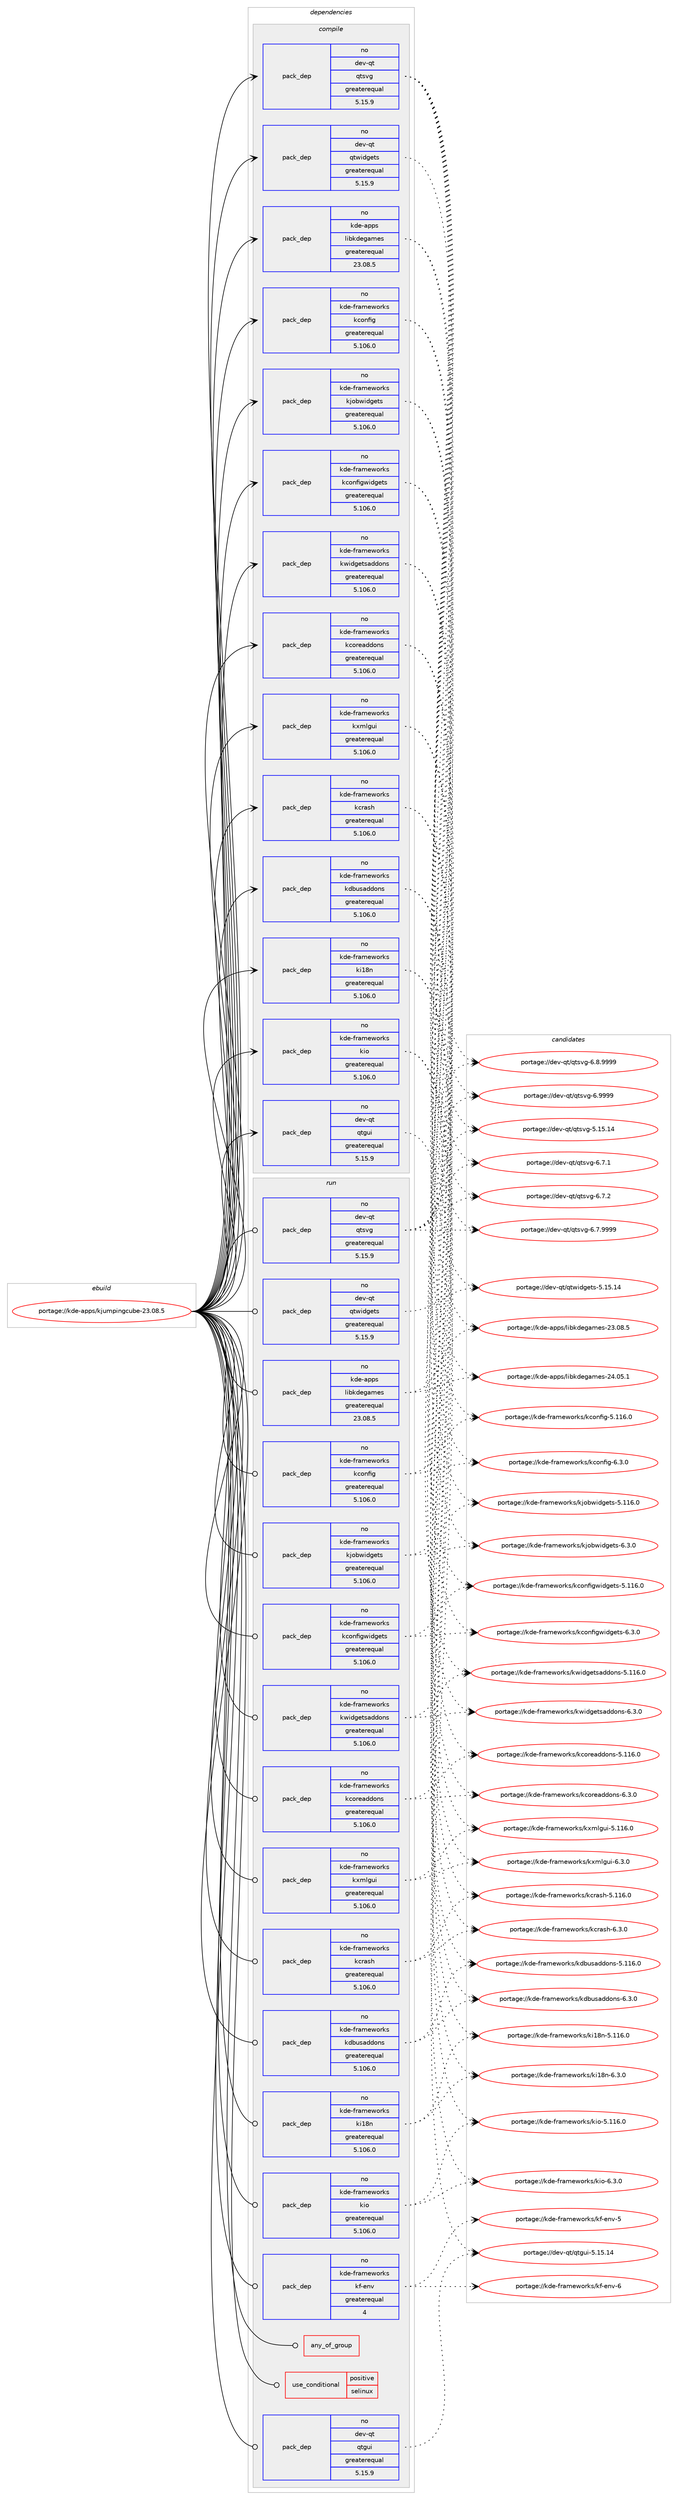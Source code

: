 digraph prolog {

# *************
# Graph options
# *************

newrank=true;
concentrate=true;
compound=true;
graph [rankdir=LR,fontname=Helvetica,fontsize=10,ranksep=1.5];#, ranksep=2.5, nodesep=0.2];
edge  [arrowhead=vee];
node  [fontname=Helvetica,fontsize=10];

# **********
# The ebuild
# **********

subgraph cluster_leftcol {
color=gray;
rank=same;
label=<<i>ebuild</i>>;
id [label="portage://kde-apps/kjumpingcube-23.08.5", color=red, width=4, href="../kde-apps/kjumpingcube-23.08.5.svg"];
}

# ****************
# The dependencies
# ****************

subgraph cluster_midcol {
color=gray;
label=<<i>dependencies</i>>;
subgraph cluster_compile {
fillcolor="#eeeeee";
style=filled;
label=<<i>compile</i>>;
# *** BEGIN UNKNOWN DEPENDENCY TYPE (TODO) ***
# id -> package_dependency(portage://kde-apps/kjumpingcube-23.08.5,install,no,dev-qt,qtcore,none,[,,],[slot(5)],[])
# *** END UNKNOWN DEPENDENCY TYPE (TODO) ***

subgraph pack61764 {
dependency129326 [label=<<TABLE BORDER="0" CELLBORDER="1" CELLSPACING="0" CELLPADDING="4" WIDTH="220"><TR><TD ROWSPAN="6" CELLPADDING="30">pack_dep</TD></TR><TR><TD WIDTH="110">no</TD></TR><TR><TD>dev-qt</TD></TR><TR><TD>qtgui</TD></TR><TR><TD>greaterequal</TD></TR><TR><TD>5.15.9</TD></TR></TABLE>>, shape=none, color=blue];
}
id:e -> dependency129326:w [weight=20,style="solid",arrowhead="vee"];
subgraph pack61765 {
dependency129327 [label=<<TABLE BORDER="0" CELLBORDER="1" CELLSPACING="0" CELLPADDING="4" WIDTH="220"><TR><TD ROWSPAN="6" CELLPADDING="30">pack_dep</TD></TR><TR><TD WIDTH="110">no</TD></TR><TR><TD>dev-qt</TD></TR><TR><TD>qtsvg</TD></TR><TR><TD>greaterequal</TD></TR><TR><TD>5.15.9</TD></TR></TABLE>>, shape=none, color=blue];
}
id:e -> dependency129327:w [weight=20,style="solid",arrowhead="vee"];
subgraph pack61766 {
dependency129328 [label=<<TABLE BORDER="0" CELLBORDER="1" CELLSPACING="0" CELLPADDING="4" WIDTH="220"><TR><TD ROWSPAN="6" CELLPADDING="30">pack_dep</TD></TR><TR><TD WIDTH="110">no</TD></TR><TR><TD>dev-qt</TD></TR><TR><TD>qtwidgets</TD></TR><TR><TD>greaterequal</TD></TR><TR><TD>5.15.9</TD></TR></TABLE>>, shape=none, color=blue];
}
id:e -> dependency129328:w [weight=20,style="solid",arrowhead="vee"];
subgraph pack61767 {
dependency129329 [label=<<TABLE BORDER="0" CELLBORDER="1" CELLSPACING="0" CELLPADDING="4" WIDTH="220"><TR><TD ROWSPAN="6" CELLPADDING="30">pack_dep</TD></TR><TR><TD WIDTH="110">no</TD></TR><TR><TD>kde-apps</TD></TR><TR><TD>libkdegames</TD></TR><TR><TD>greaterequal</TD></TR><TR><TD>23.08.5</TD></TR></TABLE>>, shape=none, color=blue];
}
id:e -> dependency129329:w [weight=20,style="solid",arrowhead="vee"];
subgraph pack61768 {
dependency129330 [label=<<TABLE BORDER="0" CELLBORDER="1" CELLSPACING="0" CELLPADDING="4" WIDTH="220"><TR><TD ROWSPAN="6" CELLPADDING="30">pack_dep</TD></TR><TR><TD WIDTH="110">no</TD></TR><TR><TD>kde-frameworks</TD></TR><TR><TD>kconfig</TD></TR><TR><TD>greaterequal</TD></TR><TR><TD>5.106.0</TD></TR></TABLE>>, shape=none, color=blue];
}
id:e -> dependency129330:w [weight=20,style="solid",arrowhead="vee"];
subgraph pack61769 {
dependency129331 [label=<<TABLE BORDER="0" CELLBORDER="1" CELLSPACING="0" CELLPADDING="4" WIDTH="220"><TR><TD ROWSPAN="6" CELLPADDING="30">pack_dep</TD></TR><TR><TD WIDTH="110">no</TD></TR><TR><TD>kde-frameworks</TD></TR><TR><TD>kconfigwidgets</TD></TR><TR><TD>greaterequal</TD></TR><TR><TD>5.106.0</TD></TR></TABLE>>, shape=none, color=blue];
}
id:e -> dependency129331:w [weight=20,style="solid",arrowhead="vee"];
subgraph pack61770 {
dependency129332 [label=<<TABLE BORDER="0" CELLBORDER="1" CELLSPACING="0" CELLPADDING="4" WIDTH="220"><TR><TD ROWSPAN="6" CELLPADDING="30">pack_dep</TD></TR><TR><TD WIDTH="110">no</TD></TR><TR><TD>kde-frameworks</TD></TR><TR><TD>kcoreaddons</TD></TR><TR><TD>greaterequal</TD></TR><TR><TD>5.106.0</TD></TR></TABLE>>, shape=none, color=blue];
}
id:e -> dependency129332:w [weight=20,style="solid",arrowhead="vee"];
subgraph pack61771 {
dependency129333 [label=<<TABLE BORDER="0" CELLBORDER="1" CELLSPACING="0" CELLPADDING="4" WIDTH="220"><TR><TD ROWSPAN="6" CELLPADDING="30">pack_dep</TD></TR><TR><TD WIDTH="110">no</TD></TR><TR><TD>kde-frameworks</TD></TR><TR><TD>kcrash</TD></TR><TR><TD>greaterequal</TD></TR><TR><TD>5.106.0</TD></TR></TABLE>>, shape=none, color=blue];
}
id:e -> dependency129333:w [weight=20,style="solid",arrowhead="vee"];
subgraph pack61772 {
dependency129334 [label=<<TABLE BORDER="0" CELLBORDER="1" CELLSPACING="0" CELLPADDING="4" WIDTH="220"><TR><TD ROWSPAN="6" CELLPADDING="30">pack_dep</TD></TR><TR><TD WIDTH="110">no</TD></TR><TR><TD>kde-frameworks</TD></TR><TR><TD>kdbusaddons</TD></TR><TR><TD>greaterequal</TD></TR><TR><TD>5.106.0</TD></TR></TABLE>>, shape=none, color=blue];
}
id:e -> dependency129334:w [weight=20,style="solid",arrowhead="vee"];
subgraph pack61773 {
dependency129335 [label=<<TABLE BORDER="0" CELLBORDER="1" CELLSPACING="0" CELLPADDING="4" WIDTH="220"><TR><TD ROWSPAN="6" CELLPADDING="30">pack_dep</TD></TR><TR><TD WIDTH="110">no</TD></TR><TR><TD>kde-frameworks</TD></TR><TR><TD>ki18n</TD></TR><TR><TD>greaterequal</TD></TR><TR><TD>5.106.0</TD></TR></TABLE>>, shape=none, color=blue];
}
id:e -> dependency129335:w [weight=20,style="solid",arrowhead="vee"];
subgraph pack61774 {
dependency129336 [label=<<TABLE BORDER="0" CELLBORDER="1" CELLSPACING="0" CELLPADDING="4" WIDTH="220"><TR><TD ROWSPAN="6" CELLPADDING="30">pack_dep</TD></TR><TR><TD WIDTH="110">no</TD></TR><TR><TD>kde-frameworks</TD></TR><TR><TD>kio</TD></TR><TR><TD>greaterequal</TD></TR><TR><TD>5.106.0</TD></TR></TABLE>>, shape=none, color=blue];
}
id:e -> dependency129336:w [weight=20,style="solid",arrowhead="vee"];
subgraph pack61775 {
dependency129337 [label=<<TABLE BORDER="0" CELLBORDER="1" CELLSPACING="0" CELLPADDING="4" WIDTH="220"><TR><TD ROWSPAN="6" CELLPADDING="30">pack_dep</TD></TR><TR><TD WIDTH="110">no</TD></TR><TR><TD>kde-frameworks</TD></TR><TR><TD>kjobwidgets</TD></TR><TR><TD>greaterequal</TD></TR><TR><TD>5.106.0</TD></TR></TABLE>>, shape=none, color=blue];
}
id:e -> dependency129337:w [weight=20,style="solid",arrowhead="vee"];
subgraph pack61776 {
dependency129338 [label=<<TABLE BORDER="0" CELLBORDER="1" CELLSPACING="0" CELLPADDING="4" WIDTH="220"><TR><TD ROWSPAN="6" CELLPADDING="30">pack_dep</TD></TR><TR><TD WIDTH="110">no</TD></TR><TR><TD>kde-frameworks</TD></TR><TR><TD>kwidgetsaddons</TD></TR><TR><TD>greaterequal</TD></TR><TR><TD>5.106.0</TD></TR></TABLE>>, shape=none, color=blue];
}
id:e -> dependency129338:w [weight=20,style="solid",arrowhead="vee"];
subgraph pack61777 {
dependency129339 [label=<<TABLE BORDER="0" CELLBORDER="1" CELLSPACING="0" CELLPADDING="4" WIDTH="220"><TR><TD ROWSPAN="6" CELLPADDING="30">pack_dep</TD></TR><TR><TD WIDTH="110">no</TD></TR><TR><TD>kde-frameworks</TD></TR><TR><TD>kxmlgui</TD></TR><TR><TD>greaterequal</TD></TR><TR><TD>5.106.0</TD></TR></TABLE>>, shape=none, color=blue];
}
id:e -> dependency129339:w [weight=20,style="solid",arrowhead="vee"];
}
subgraph cluster_compileandrun {
fillcolor="#eeeeee";
style=filled;
label=<<i>compile and run</i>>;
}
subgraph cluster_run {
fillcolor="#eeeeee";
style=filled;
label=<<i>run</i>>;
subgraph any1642 {
dependency129340 [label=<<TABLE BORDER="0" CELLBORDER="1" CELLSPACING="0" CELLPADDING="4"><TR><TD CELLPADDING="10">any_of_group</TD></TR></TABLE>>, shape=none, color=red];# *** BEGIN UNKNOWN DEPENDENCY TYPE (TODO) ***
# dependency129340 -> package_dependency(portage://kde-apps/kjumpingcube-23.08.5,run,no,kde-frameworks,breeze-icons,none,[,,],any_different_slot,[])
# *** END UNKNOWN DEPENDENCY TYPE (TODO) ***

# *** BEGIN UNKNOWN DEPENDENCY TYPE (TODO) ***
# dependency129340 -> package_dependency(portage://kde-apps/kjumpingcube-23.08.5,run,no,kde-frameworks,oxygen-icons,none,[,,],any_different_slot,[])
# *** END UNKNOWN DEPENDENCY TYPE (TODO) ***

}
id:e -> dependency129340:w [weight=20,style="solid",arrowhead="odot"];
subgraph cond65768 {
dependency129341 [label=<<TABLE BORDER="0" CELLBORDER="1" CELLSPACING="0" CELLPADDING="4"><TR><TD ROWSPAN="3" CELLPADDING="10">use_conditional</TD></TR><TR><TD>positive</TD></TR><TR><TD>selinux</TD></TR></TABLE>>, shape=none, color=red];
# *** BEGIN UNKNOWN DEPENDENCY TYPE (TODO) ***
# dependency129341 -> package_dependency(portage://kde-apps/kjumpingcube-23.08.5,run,no,sec-policy,selinux-games,none,[,,],[],[])
# *** END UNKNOWN DEPENDENCY TYPE (TODO) ***

}
id:e -> dependency129341:w [weight=20,style="solid",arrowhead="odot"];
# *** BEGIN UNKNOWN DEPENDENCY TYPE (TODO) ***
# id -> package_dependency(portage://kde-apps/kjumpingcube-23.08.5,run,no,dev-qt,qtcore,none,[,,],[slot(5)],[])
# *** END UNKNOWN DEPENDENCY TYPE (TODO) ***

subgraph pack61778 {
dependency129342 [label=<<TABLE BORDER="0" CELLBORDER="1" CELLSPACING="0" CELLPADDING="4" WIDTH="220"><TR><TD ROWSPAN="6" CELLPADDING="30">pack_dep</TD></TR><TR><TD WIDTH="110">no</TD></TR><TR><TD>dev-qt</TD></TR><TR><TD>qtgui</TD></TR><TR><TD>greaterequal</TD></TR><TR><TD>5.15.9</TD></TR></TABLE>>, shape=none, color=blue];
}
id:e -> dependency129342:w [weight=20,style="solid",arrowhead="odot"];
subgraph pack61779 {
dependency129343 [label=<<TABLE BORDER="0" CELLBORDER="1" CELLSPACING="0" CELLPADDING="4" WIDTH="220"><TR><TD ROWSPAN="6" CELLPADDING="30">pack_dep</TD></TR><TR><TD WIDTH="110">no</TD></TR><TR><TD>dev-qt</TD></TR><TR><TD>qtsvg</TD></TR><TR><TD>greaterequal</TD></TR><TR><TD>5.15.9</TD></TR></TABLE>>, shape=none, color=blue];
}
id:e -> dependency129343:w [weight=20,style="solid",arrowhead="odot"];
subgraph pack61780 {
dependency129344 [label=<<TABLE BORDER="0" CELLBORDER="1" CELLSPACING="0" CELLPADDING="4" WIDTH="220"><TR><TD ROWSPAN="6" CELLPADDING="30">pack_dep</TD></TR><TR><TD WIDTH="110">no</TD></TR><TR><TD>dev-qt</TD></TR><TR><TD>qtwidgets</TD></TR><TR><TD>greaterequal</TD></TR><TR><TD>5.15.9</TD></TR></TABLE>>, shape=none, color=blue];
}
id:e -> dependency129344:w [weight=20,style="solid",arrowhead="odot"];
subgraph pack61781 {
dependency129345 [label=<<TABLE BORDER="0" CELLBORDER="1" CELLSPACING="0" CELLPADDING="4" WIDTH="220"><TR><TD ROWSPAN="6" CELLPADDING="30">pack_dep</TD></TR><TR><TD WIDTH="110">no</TD></TR><TR><TD>kde-apps</TD></TR><TR><TD>libkdegames</TD></TR><TR><TD>greaterequal</TD></TR><TR><TD>23.08.5</TD></TR></TABLE>>, shape=none, color=blue];
}
id:e -> dependency129345:w [weight=20,style="solid",arrowhead="odot"];
subgraph pack61782 {
dependency129346 [label=<<TABLE BORDER="0" CELLBORDER="1" CELLSPACING="0" CELLPADDING="4" WIDTH="220"><TR><TD ROWSPAN="6" CELLPADDING="30">pack_dep</TD></TR><TR><TD WIDTH="110">no</TD></TR><TR><TD>kde-frameworks</TD></TR><TR><TD>kconfig</TD></TR><TR><TD>greaterequal</TD></TR><TR><TD>5.106.0</TD></TR></TABLE>>, shape=none, color=blue];
}
id:e -> dependency129346:w [weight=20,style="solid",arrowhead="odot"];
subgraph pack61783 {
dependency129347 [label=<<TABLE BORDER="0" CELLBORDER="1" CELLSPACING="0" CELLPADDING="4" WIDTH="220"><TR><TD ROWSPAN="6" CELLPADDING="30">pack_dep</TD></TR><TR><TD WIDTH="110">no</TD></TR><TR><TD>kde-frameworks</TD></TR><TR><TD>kconfigwidgets</TD></TR><TR><TD>greaterequal</TD></TR><TR><TD>5.106.0</TD></TR></TABLE>>, shape=none, color=blue];
}
id:e -> dependency129347:w [weight=20,style="solid",arrowhead="odot"];
subgraph pack61784 {
dependency129348 [label=<<TABLE BORDER="0" CELLBORDER="1" CELLSPACING="0" CELLPADDING="4" WIDTH="220"><TR><TD ROWSPAN="6" CELLPADDING="30">pack_dep</TD></TR><TR><TD WIDTH="110">no</TD></TR><TR><TD>kde-frameworks</TD></TR><TR><TD>kcoreaddons</TD></TR><TR><TD>greaterequal</TD></TR><TR><TD>5.106.0</TD></TR></TABLE>>, shape=none, color=blue];
}
id:e -> dependency129348:w [weight=20,style="solid",arrowhead="odot"];
subgraph pack61785 {
dependency129349 [label=<<TABLE BORDER="0" CELLBORDER="1" CELLSPACING="0" CELLPADDING="4" WIDTH="220"><TR><TD ROWSPAN="6" CELLPADDING="30">pack_dep</TD></TR><TR><TD WIDTH="110">no</TD></TR><TR><TD>kde-frameworks</TD></TR><TR><TD>kcrash</TD></TR><TR><TD>greaterequal</TD></TR><TR><TD>5.106.0</TD></TR></TABLE>>, shape=none, color=blue];
}
id:e -> dependency129349:w [weight=20,style="solid",arrowhead="odot"];
subgraph pack61786 {
dependency129350 [label=<<TABLE BORDER="0" CELLBORDER="1" CELLSPACING="0" CELLPADDING="4" WIDTH="220"><TR><TD ROWSPAN="6" CELLPADDING="30">pack_dep</TD></TR><TR><TD WIDTH="110">no</TD></TR><TR><TD>kde-frameworks</TD></TR><TR><TD>kdbusaddons</TD></TR><TR><TD>greaterequal</TD></TR><TR><TD>5.106.0</TD></TR></TABLE>>, shape=none, color=blue];
}
id:e -> dependency129350:w [weight=20,style="solid",arrowhead="odot"];
subgraph pack61787 {
dependency129351 [label=<<TABLE BORDER="0" CELLBORDER="1" CELLSPACING="0" CELLPADDING="4" WIDTH="220"><TR><TD ROWSPAN="6" CELLPADDING="30">pack_dep</TD></TR><TR><TD WIDTH="110">no</TD></TR><TR><TD>kde-frameworks</TD></TR><TR><TD>kf-env</TD></TR><TR><TD>greaterequal</TD></TR><TR><TD>4</TD></TR></TABLE>>, shape=none, color=blue];
}
id:e -> dependency129351:w [weight=20,style="solid",arrowhead="odot"];
subgraph pack61788 {
dependency129352 [label=<<TABLE BORDER="0" CELLBORDER="1" CELLSPACING="0" CELLPADDING="4" WIDTH="220"><TR><TD ROWSPAN="6" CELLPADDING="30">pack_dep</TD></TR><TR><TD WIDTH="110">no</TD></TR><TR><TD>kde-frameworks</TD></TR><TR><TD>ki18n</TD></TR><TR><TD>greaterequal</TD></TR><TR><TD>5.106.0</TD></TR></TABLE>>, shape=none, color=blue];
}
id:e -> dependency129352:w [weight=20,style="solid",arrowhead="odot"];
subgraph pack61789 {
dependency129353 [label=<<TABLE BORDER="0" CELLBORDER="1" CELLSPACING="0" CELLPADDING="4" WIDTH="220"><TR><TD ROWSPAN="6" CELLPADDING="30">pack_dep</TD></TR><TR><TD WIDTH="110">no</TD></TR><TR><TD>kde-frameworks</TD></TR><TR><TD>kio</TD></TR><TR><TD>greaterequal</TD></TR><TR><TD>5.106.0</TD></TR></TABLE>>, shape=none, color=blue];
}
id:e -> dependency129353:w [weight=20,style="solid",arrowhead="odot"];
subgraph pack61790 {
dependency129354 [label=<<TABLE BORDER="0" CELLBORDER="1" CELLSPACING="0" CELLPADDING="4" WIDTH="220"><TR><TD ROWSPAN="6" CELLPADDING="30">pack_dep</TD></TR><TR><TD WIDTH="110">no</TD></TR><TR><TD>kde-frameworks</TD></TR><TR><TD>kjobwidgets</TD></TR><TR><TD>greaterequal</TD></TR><TR><TD>5.106.0</TD></TR></TABLE>>, shape=none, color=blue];
}
id:e -> dependency129354:w [weight=20,style="solid",arrowhead="odot"];
subgraph pack61791 {
dependency129355 [label=<<TABLE BORDER="0" CELLBORDER="1" CELLSPACING="0" CELLPADDING="4" WIDTH="220"><TR><TD ROWSPAN="6" CELLPADDING="30">pack_dep</TD></TR><TR><TD WIDTH="110">no</TD></TR><TR><TD>kde-frameworks</TD></TR><TR><TD>kwidgetsaddons</TD></TR><TR><TD>greaterequal</TD></TR><TR><TD>5.106.0</TD></TR></TABLE>>, shape=none, color=blue];
}
id:e -> dependency129355:w [weight=20,style="solid",arrowhead="odot"];
subgraph pack61792 {
dependency129356 [label=<<TABLE BORDER="0" CELLBORDER="1" CELLSPACING="0" CELLPADDING="4" WIDTH="220"><TR><TD ROWSPAN="6" CELLPADDING="30">pack_dep</TD></TR><TR><TD WIDTH="110">no</TD></TR><TR><TD>kde-frameworks</TD></TR><TR><TD>kxmlgui</TD></TR><TR><TD>greaterequal</TD></TR><TR><TD>5.106.0</TD></TR></TABLE>>, shape=none, color=blue];
}
id:e -> dependency129356:w [weight=20,style="solid",arrowhead="odot"];
}
}

# **************
# The candidates
# **************

subgraph cluster_choices {
rank=same;
color=gray;
label=<<i>candidates</i>>;

subgraph choice61764 {
color=black;
nodesep=1;
choice10010111845113116471131161031171054553464953464952 [label="portage://dev-qt/qtgui-5.15.14", color=red, width=4,href="../dev-qt/qtgui-5.15.14.svg"];
dependency129326:e -> choice10010111845113116471131161031171054553464953464952:w [style=dotted,weight="100"];
}
subgraph choice61765 {
color=black;
nodesep=1;
choice10010111845113116471131161151181034553464953464952 [label="portage://dev-qt/qtsvg-5.15.14", color=red, width=4,href="../dev-qt/qtsvg-5.15.14.svg"];
choice1001011184511311647113116115118103455446554649 [label="portage://dev-qt/qtsvg-6.7.1", color=red, width=4,href="../dev-qt/qtsvg-6.7.1.svg"];
choice1001011184511311647113116115118103455446554650 [label="portage://dev-qt/qtsvg-6.7.2", color=red, width=4,href="../dev-qt/qtsvg-6.7.2.svg"];
choice1001011184511311647113116115118103455446554657575757 [label="portage://dev-qt/qtsvg-6.7.9999", color=red, width=4,href="../dev-qt/qtsvg-6.7.9999.svg"];
choice1001011184511311647113116115118103455446564657575757 [label="portage://dev-qt/qtsvg-6.8.9999", color=red, width=4,href="../dev-qt/qtsvg-6.8.9999.svg"];
choice100101118451131164711311611511810345544657575757 [label="portage://dev-qt/qtsvg-6.9999", color=red, width=4,href="../dev-qt/qtsvg-6.9999.svg"];
dependency129327:e -> choice10010111845113116471131161151181034553464953464952:w [style=dotted,weight="100"];
dependency129327:e -> choice1001011184511311647113116115118103455446554649:w [style=dotted,weight="100"];
dependency129327:e -> choice1001011184511311647113116115118103455446554650:w [style=dotted,weight="100"];
dependency129327:e -> choice1001011184511311647113116115118103455446554657575757:w [style=dotted,weight="100"];
dependency129327:e -> choice1001011184511311647113116115118103455446564657575757:w [style=dotted,weight="100"];
dependency129327:e -> choice100101118451131164711311611511810345544657575757:w [style=dotted,weight="100"];
}
subgraph choice61766 {
color=black;
nodesep=1;
choice10010111845113116471131161191051001031011161154553464953464952 [label="portage://dev-qt/qtwidgets-5.15.14", color=red, width=4,href="../dev-qt/qtwidgets-5.15.14.svg"];
dependency129328:e -> choice10010111845113116471131161191051001031011161154553464953464952:w [style=dotted,weight="100"];
}
subgraph choice61767 {
color=black;
nodesep=1;
choice10710010145971121121154710810598107100101103971091011154550514648564653 [label="portage://kde-apps/libkdegames-23.08.5", color=red, width=4,href="../kde-apps/libkdegames-23.08.5.svg"];
choice10710010145971121121154710810598107100101103971091011154550524648534649 [label="portage://kde-apps/libkdegames-24.05.1", color=red, width=4,href="../kde-apps/libkdegames-24.05.1.svg"];
dependency129329:e -> choice10710010145971121121154710810598107100101103971091011154550514648564653:w [style=dotted,weight="100"];
dependency129329:e -> choice10710010145971121121154710810598107100101103971091011154550524648534649:w [style=dotted,weight="100"];
}
subgraph choice61768 {
color=black;
nodesep=1;
choice107100101451021149710910111911111410711547107991111101021051034553464949544648 [label="portage://kde-frameworks/kconfig-5.116.0", color=red, width=4,href="../kde-frameworks/kconfig-5.116.0.svg"];
choice10710010145102114971091011191111141071154710799111110102105103455446514648 [label="portage://kde-frameworks/kconfig-6.3.0", color=red, width=4,href="../kde-frameworks/kconfig-6.3.0.svg"];
dependency129330:e -> choice107100101451021149710910111911111410711547107991111101021051034553464949544648:w [style=dotted,weight="100"];
dependency129330:e -> choice10710010145102114971091011191111141071154710799111110102105103455446514648:w [style=dotted,weight="100"];
}
subgraph choice61769 {
color=black;
nodesep=1;
choice107100101451021149710910111911111410711547107991111101021051031191051001031011161154553464949544648 [label="portage://kde-frameworks/kconfigwidgets-5.116.0", color=red, width=4,href="../kde-frameworks/kconfigwidgets-5.116.0.svg"];
choice10710010145102114971091011191111141071154710799111110102105103119105100103101116115455446514648 [label="portage://kde-frameworks/kconfigwidgets-6.3.0", color=red, width=4,href="../kde-frameworks/kconfigwidgets-6.3.0.svg"];
dependency129331:e -> choice107100101451021149710910111911111410711547107991111101021051031191051001031011161154553464949544648:w [style=dotted,weight="100"];
dependency129331:e -> choice10710010145102114971091011191111141071154710799111110102105103119105100103101116115455446514648:w [style=dotted,weight="100"];
}
subgraph choice61770 {
color=black;
nodesep=1;
choice10710010145102114971091011191111141071154710799111114101971001001111101154553464949544648 [label="portage://kde-frameworks/kcoreaddons-5.116.0", color=red, width=4,href="../kde-frameworks/kcoreaddons-5.116.0.svg"];
choice1071001014510211497109101119111114107115471079911111410197100100111110115455446514648 [label="portage://kde-frameworks/kcoreaddons-6.3.0", color=red, width=4,href="../kde-frameworks/kcoreaddons-6.3.0.svg"];
dependency129332:e -> choice10710010145102114971091011191111141071154710799111114101971001001111101154553464949544648:w [style=dotted,weight="100"];
dependency129332:e -> choice1071001014510211497109101119111114107115471079911111410197100100111110115455446514648:w [style=dotted,weight="100"];
}
subgraph choice61771 {
color=black;
nodesep=1;
choice10710010145102114971091011191111141071154710799114971151044553464949544648 [label="portage://kde-frameworks/kcrash-5.116.0", color=red, width=4,href="../kde-frameworks/kcrash-5.116.0.svg"];
choice1071001014510211497109101119111114107115471079911497115104455446514648 [label="portage://kde-frameworks/kcrash-6.3.0", color=red, width=4,href="../kde-frameworks/kcrash-6.3.0.svg"];
dependency129333:e -> choice10710010145102114971091011191111141071154710799114971151044553464949544648:w [style=dotted,weight="100"];
dependency129333:e -> choice1071001014510211497109101119111114107115471079911497115104455446514648:w [style=dotted,weight="100"];
}
subgraph choice61772 {
color=black;
nodesep=1;
choice10710010145102114971091011191111141071154710710098117115971001001111101154553464949544648 [label="portage://kde-frameworks/kdbusaddons-5.116.0", color=red, width=4,href="../kde-frameworks/kdbusaddons-5.116.0.svg"];
choice1071001014510211497109101119111114107115471071009811711597100100111110115455446514648 [label="portage://kde-frameworks/kdbusaddons-6.3.0", color=red, width=4,href="../kde-frameworks/kdbusaddons-6.3.0.svg"];
dependency129334:e -> choice10710010145102114971091011191111141071154710710098117115971001001111101154553464949544648:w [style=dotted,weight="100"];
dependency129334:e -> choice1071001014510211497109101119111114107115471071009811711597100100111110115455446514648:w [style=dotted,weight="100"];
}
subgraph choice61773 {
color=black;
nodesep=1;
choice10710010145102114971091011191111141071154710710549561104553464949544648 [label="portage://kde-frameworks/ki18n-5.116.0", color=red, width=4,href="../kde-frameworks/ki18n-5.116.0.svg"];
choice1071001014510211497109101119111114107115471071054956110455446514648 [label="portage://kde-frameworks/ki18n-6.3.0", color=red, width=4,href="../kde-frameworks/ki18n-6.3.0.svg"];
dependency129335:e -> choice10710010145102114971091011191111141071154710710549561104553464949544648:w [style=dotted,weight="100"];
dependency129335:e -> choice1071001014510211497109101119111114107115471071054956110455446514648:w [style=dotted,weight="100"];
}
subgraph choice61774 {
color=black;
nodesep=1;
choice1071001014510211497109101119111114107115471071051114553464949544648 [label="portage://kde-frameworks/kio-5.116.0", color=red, width=4,href="../kde-frameworks/kio-5.116.0.svg"];
choice107100101451021149710910111911111410711547107105111455446514648 [label="portage://kde-frameworks/kio-6.3.0", color=red, width=4,href="../kde-frameworks/kio-6.3.0.svg"];
dependency129336:e -> choice1071001014510211497109101119111114107115471071051114553464949544648:w [style=dotted,weight="100"];
dependency129336:e -> choice107100101451021149710910111911111410711547107105111455446514648:w [style=dotted,weight="100"];
}
subgraph choice61775 {
color=black;
nodesep=1;
choice107100101451021149710910111911111410711547107106111981191051001031011161154553464949544648 [label="portage://kde-frameworks/kjobwidgets-5.116.0", color=red, width=4,href="../kde-frameworks/kjobwidgets-5.116.0.svg"];
choice10710010145102114971091011191111141071154710710611198119105100103101116115455446514648 [label="portage://kde-frameworks/kjobwidgets-6.3.0", color=red, width=4,href="../kde-frameworks/kjobwidgets-6.3.0.svg"];
dependency129337:e -> choice107100101451021149710910111911111410711547107106111981191051001031011161154553464949544648:w [style=dotted,weight="100"];
dependency129337:e -> choice10710010145102114971091011191111141071154710710611198119105100103101116115455446514648:w [style=dotted,weight="100"];
}
subgraph choice61776 {
color=black;
nodesep=1;
choice107100101451021149710910111911111410711547107119105100103101116115971001001111101154553464949544648 [label="portage://kde-frameworks/kwidgetsaddons-5.116.0", color=red, width=4,href="../kde-frameworks/kwidgetsaddons-5.116.0.svg"];
choice10710010145102114971091011191111141071154710711910510010310111611597100100111110115455446514648 [label="portage://kde-frameworks/kwidgetsaddons-6.3.0", color=red, width=4,href="../kde-frameworks/kwidgetsaddons-6.3.0.svg"];
dependency129338:e -> choice107100101451021149710910111911111410711547107119105100103101116115971001001111101154553464949544648:w [style=dotted,weight="100"];
dependency129338:e -> choice10710010145102114971091011191111141071154710711910510010310111611597100100111110115455446514648:w [style=dotted,weight="100"];
}
subgraph choice61777 {
color=black;
nodesep=1;
choice1071001014510211497109101119111114107115471071201091081031171054553464949544648 [label="portage://kde-frameworks/kxmlgui-5.116.0", color=red, width=4,href="../kde-frameworks/kxmlgui-5.116.0.svg"];
choice107100101451021149710910111911111410711547107120109108103117105455446514648 [label="portage://kde-frameworks/kxmlgui-6.3.0", color=red, width=4,href="../kde-frameworks/kxmlgui-6.3.0.svg"];
dependency129339:e -> choice1071001014510211497109101119111114107115471071201091081031171054553464949544648:w [style=dotted,weight="100"];
dependency129339:e -> choice107100101451021149710910111911111410711547107120109108103117105455446514648:w [style=dotted,weight="100"];
}
subgraph choice61778 {
color=black;
nodesep=1;
choice10010111845113116471131161031171054553464953464952 [label="portage://dev-qt/qtgui-5.15.14", color=red, width=4,href="../dev-qt/qtgui-5.15.14.svg"];
dependency129342:e -> choice10010111845113116471131161031171054553464953464952:w [style=dotted,weight="100"];
}
subgraph choice61779 {
color=black;
nodesep=1;
choice10010111845113116471131161151181034553464953464952 [label="portage://dev-qt/qtsvg-5.15.14", color=red, width=4,href="../dev-qt/qtsvg-5.15.14.svg"];
choice1001011184511311647113116115118103455446554649 [label="portage://dev-qt/qtsvg-6.7.1", color=red, width=4,href="../dev-qt/qtsvg-6.7.1.svg"];
choice1001011184511311647113116115118103455446554650 [label="portage://dev-qt/qtsvg-6.7.2", color=red, width=4,href="../dev-qt/qtsvg-6.7.2.svg"];
choice1001011184511311647113116115118103455446554657575757 [label="portage://dev-qt/qtsvg-6.7.9999", color=red, width=4,href="../dev-qt/qtsvg-6.7.9999.svg"];
choice1001011184511311647113116115118103455446564657575757 [label="portage://dev-qt/qtsvg-6.8.9999", color=red, width=4,href="../dev-qt/qtsvg-6.8.9999.svg"];
choice100101118451131164711311611511810345544657575757 [label="portage://dev-qt/qtsvg-6.9999", color=red, width=4,href="../dev-qt/qtsvg-6.9999.svg"];
dependency129343:e -> choice10010111845113116471131161151181034553464953464952:w [style=dotted,weight="100"];
dependency129343:e -> choice1001011184511311647113116115118103455446554649:w [style=dotted,weight="100"];
dependency129343:e -> choice1001011184511311647113116115118103455446554650:w [style=dotted,weight="100"];
dependency129343:e -> choice1001011184511311647113116115118103455446554657575757:w [style=dotted,weight="100"];
dependency129343:e -> choice1001011184511311647113116115118103455446564657575757:w [style=dotted,weight="100"];
dependency129343:e -> choice100101118451131164711311611511810345544657575757:w [style=dotted,weight="100"];
}
subgraph choice61780 {
color=black;
nodesep=1;
choice10010111845113116471131161191051001031011161154553464953464952 [label="portage://dev-qt/qtwidgets-5.15.14", color=red, width=4,href="../dev-qt/qtwidgets-5.15.14.svg"];
dependency129344:e -> choice10010111845113116471131161191051001031011161154553464953464952:w [style=dotted,weight="100"];
}
subgraph choice61781 {
color=black;
nodesep=1;
choice10710010145971121121154710810598107100101103971091011154550514648564653 [label="portage://kde-apps/libkdegames-23.08.5", color=red, width=4,href="../kde-apps/libkdegames-23.08.5.svg"];
choice10710010145971121121154710810598107100101103971091011154550524648534649 [label="portage://kde-apps/libkdegames-24.05.1", color=red, width=4,href="../kde-apps/libkdegames-24.05.1.svg"];
dependency129345:e -> choice10710010145971121121154710810598107100101103971091011154550514648564653:w [style=dotted,weight="100"];
dependency129345:e -> choice10710010145971121121154710810598107100101103971091011154550524648534649:w [style=dotted,weight="100"];
}
subgraph choice61782 {
color=black;
nodesep=1;
choice107100101451021149710910111911111410711547107991111101021051034553464949544648 [label="portage://kde-frameworks/kconfig-5.116.0", color=red, width=4,href="../kde-frameworks/kconfig-5.116.0.svg"];
choice10710010145102114971091011191111141071154710799111110102105103455446514648 [label="portage://kde-frameworks/kconfig-6.3.0", color=red, width=4,href="../kde-frameworks/kconfig-6.3.0.svg"];
dependency129346:e -> choice107100101451021149710910111911111410711547107991111101021051034553464949544648:w [style=dotted,weight="100"];
dependency129346:e -> choice10710010145102114971091011191111141071154710799111110102105103455446514648:w [style=dotted,weight="100"];
}
subgraph choice61783 {
color=black;
nodesep=1;
choice107100101451021149710910111911111410711547107991111101021051031191051001031011161154553464949544648 [label="portage://kde-frameworks/kconfigwidgets-5.116.0", color=red, width=4,href="../kde-frameworks/kconfigwidgets-5.116.0.svg"];
choice10710010145102114971091011191111141071154710799111110102105103119105100103101116115455446514648 [label="portage://kde-frameworks/kconfigwidgets-6.3.0", color=red, width=4,href="../kde-frameworks/kconfigwidgets-6.3.0.svg"];
dependency129347:e -> choice107100101451021149710910111911111410711547107991111101021051031191051001031011161154553464949544648:w [style=dotted,weight="100"];
dependency129347:e -> choice10710010145102114971091011191111141071154710799111110102105103119105100103101116115455446514648:w [style=dotted,weight="100"];
}
subgraph choice61784 {
color=black;
nodesep=1;
choice10710010145102114971091011191111141071154710799111114101971001001111101154553464949544648 [label="portage://kde-frameworks/kcoreaddons-5.116.0", color=red, width=4,href="../kde-frameworks/kcoreaddons-5.116.0.svg"];
choice1071001014510211497109101119111114107115471079911111410197100100111110115455446514648 [label="portage://kde-frameworks/kcoreaddons-6.3.0", color=red, width=4,href="../kde-frameworks/kcoreaddons-6.3.0.svg"];
dependency129348:e -> choice10710010145102114971091011191111141071154710799111114101971001001111101154553464949544648:w [style=dotted,weight="100"];
dependency129348:e -> choice1071001014510211497109101119111114107115471079911111410197100100111110115455446514648:w [style=dotted,weight="100"];
}
subgraph choice61785 {
color=black;
nodesep=1;
choice10710010145102114971091011191111141071154710799114971151044553464949544648 [label="portage://kde-frameworks/kcrash-5.116.0", color=red, width=4,href="../kde-frameworks/kcrash-5.116.0.svg"];
choice1071001014510211497109101119111114107115471079911497115104455446514648 [label="portage://kde-frameworks/kcrash-6.3.0", color=red, width=4,href="../kde-frameworks/kcrash-6.3.0.svg"];
dependency129349:e -> choice10710010145102114971091011191111141071154710799114971151044553464949544648:w [style=dotted,weight="100"];
dependency129349:e -> choice1071001014510211497109101119111114107115471079911497115104455446514648:w [style=dotted,weight="100"];
}
subgraph choice61786 {
color=black;
nodesep=1;
choice10710010145102114971091011191111141071154710710098117115971001001111101154553464949544648 [label="portage://kde-frameworks/kdbusaddons-5.116.0", color=red, width=4,href="../kde-frameworks/kdbusaddons-5.116.0.svg"];
choice1071001014510211497109101119111114107115471071009811711597100100111110115455446514648 [label="portage://kde-frameworks/kdbusaddons-6.3.0", color=red, width=4,href="../kde-frameworks/kdbusaddons-6.3.0.svg"];
dependency129350:e -> choice10710010145102114971091011191111141071154710710098117115971001001111101154553464949544648:w [style=dotted,weight="100"];
dependency129350:e -> choice1071001014510211497109101119111114107115471071009811711597100100111110115455446514648:w [style=dotted,weight="100"];
}
subgraph choice61787 {
color=black;
nodesep=1;
choice107100101451021149710910111911111410711547107102451011101184553 [label="portage://kde-frameworks/kf-env-5", color=red, width=4,href="../kde-frameworks/kf-env-5.svg"];
choice107100101451021149710910111911111410711547107102451011101184554 [label="portage://kde-frameworks/kf-env-6", color=red, width=4,href="../kde-frameworks/kf-env-6.svg"];
dependency129351:e -> choice107100101451021149710910111911111410711547107102451011101184553:w [style=dotted,weight="100"];
dependency129351:e -> choice107100101451021149710910111911111410711547107102451011101184554:w [style=dotted,weight="100"];
}
subgraph choice61788 {
color=black;
nodesep=1;
choice10710010145102114971091011191111141071154710710549561104553464949544648 [label="portage://kde-frameworks/ki18n-5.116.0", color=red, width=4,href="../kde-frameworks/ki18n-5.116.0.svg"];
choice1071001014510211497109101119111114107115471071054956110455446514648 [label="portage://kde-frameworks/ki18n-6.3.0", color=red, width=4,href="../kde-frameworks/ki18n-6.3.0.svg"];
dependency129352:e -> choice10710010145102114971091011191111141071154710710549561104553464949544648:w [style=dotted,weight="100"];
dependency129352:e -> choice1071001014510211497109101119111114107115471071054956110455446514648:w [style=dotted,weight="100"];
}
subgraph choice61789 {
color=black;
nodesep=1;
choice1071001014510211497109101119111114107115471071051114553464949544648 [label="portage://kde-frameworks/kio-5.116.0", color=red, width=4,href="../kde-frameworks/kio-5.116.0.svg"];
choice107100101451021149710910111911111410711547107105111455446514648 [label="portage://kde-frameworks/kio-6.3.0", color=red, width=4,href="../kde-frameworks/kio-6.3.0.svg"];
dependency129353:e -> choice1071001014510211497109101119111114107115471071051114553464949544648:w [style=dotted,weight="100"];
dependency129353:e -> choice107100101451021149710910111911111410711547107105111455446514648:w [style=dotted,weight="100"];
}
subgraph choice61790 {
color=black;
nodesep=1;
choice107100101451021149710910111911111410711547107106111981191051001031011161154553464949544648 [label="portage://kde-frameworks/kjobwidgets-5.116.0", color=red, width=4,href="../kde-frameworks/kjobwidgets-5.116.0.svg"];
choice10710010145102114971091011191111141071154710710611198119105100103101116115455446514648 [label="portage://kde-frameworks/kjobwidgets-6.3.0", color=red, width=4,href="../kde-frameworks/kjobwidgets-6.3.0.svg"];
dependency129354:e -> choice107100101451021149710910111911111410711547107106111981191051001031011161154553464949544648:w [style=dotted,weight="100"];
dependency129354:e -> choice10710010145102114971091011191111141071154710710611198119105100103101116115455446514648:w [style=dotted,weight="100"];
}
subgraph choice61791 {
color=black;
nodesep=1;
choice107100101451021149710910111911111410711547107119105100103101116115971001001111101154553464949544648 [label="portage://kde-frameworks/kwidgetsaddons-5.116.0", color=red, width=4,href="../kde-frameworks/kwidgetsaddons-5.116.0.svg"];
choice10710010145102114971091011191111141071154710711910510010310111611597100100111110115455446514648 [label="portage://kde-frameworks/kwidgetsaddons-6.3.0", color=red, width=4,href="../kde-frameworks/kwidgetsaddons-6.3.0.svg"];
dependency129355:e -> choice107100101451021149710910111911111410711547107119105100103101116115971001001111101154553464949544648:w [style=dotted,weight="100"];
dependency129355:e -> choice10710010145102114971091011191111141071154710711910510010310111611597100100111110115455446514648:w [style=dotted,weight="100"];
}
subgraph choice61792 {
color=black;
nodesep=1;
choice1071001014510211497109101119111114107115471071201091081031171054553464949544648 [label="portage://kde-frameworks/kxmlgui-5.116.0", color=red, width=4,href="../kde-frameworks/kxmlgui-5.116.0.svg"];
choice107100101451021149710910111911111410711547107120109108103117105455446514648 [label="portage://kde-frameworks/kxmlgui-6.3.0", color=red, width=4,href="../kde-frameworks/kxmlgui-6.3.0.svg"];
dependency129356:e -> choice1071001014510211497109101119111114107115471071201091081031171054553464949544648:w [style=dotted,weight="100"];
dependency129356:e -> choice107100101451021149710910111911111410711547107120109108103117105455446514648:w [style=dotted,weight="100"];
}
}

}
